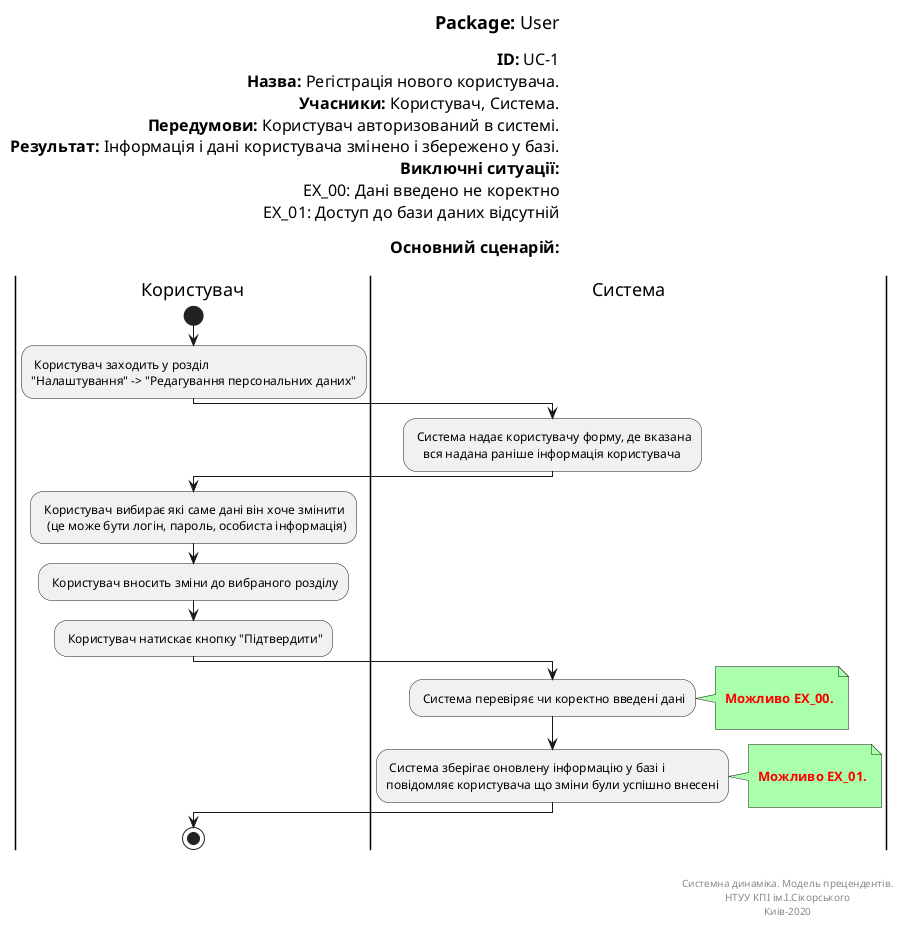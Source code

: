 @startuml userAccChanging
left header
<font color=000 size=18><b>Package:</b> User

<font color=000 size=16><b>ID:</b> UC-1
<font color=000 size=16><b>Назва:</b> Регістрація нового користувача.
<font color=000 size=16><b>Учасники:</b> Користувач, Система.
<font color=000 size=16><b>Передумови:</b> Користувач авторизований в системі.
<font color=000 size=16><b>Результат:</b> Інформація і дані користувача змінено і збережено у базі.
<font color=000 size=16><b>Виключні ситуації:</b>
<font color=000 size=16> EX_00: Дані введено не коректно
<font color=000 size=16> EX_01: Доступ до бази даних відсутній

<font color=000 size=16><b>Основний сценарій:</b>

end header

|Користувач|
start
: Користувач заходить у розділ 
"Налаштування" -> "Редагування персональних даних";

|Система|
: Система надає користувачу форму, де вказана 
   вся надана раніше інформація користувача;

|Користувач|
: Користувач вибирає які саме дані він хоче змінити 
  (це може бути логін, пароль, особиста інформація);

: Користувач вносить зміни до вибраного розділу;   

: Користувач натискає кнопку "Підтвердити";

|Система|
: Система перевіряє чи коректно введені дані;
note right #aaffaa

<font color=red><b> Можливо EX_00.

end note

: Система зберігає оновлену інформацію у базі і 
повідомляє користувача що зміни були успішно внесені;

note right #aaffaa

<font color=red><b> Можливо EX_01.

end note

|Користувач|
stop;

right footer


Системна динаміка. Модель прецендентів.
НТУУ КПІ ім.І.Сікорського
Киів-2020
end footer

@enduml
